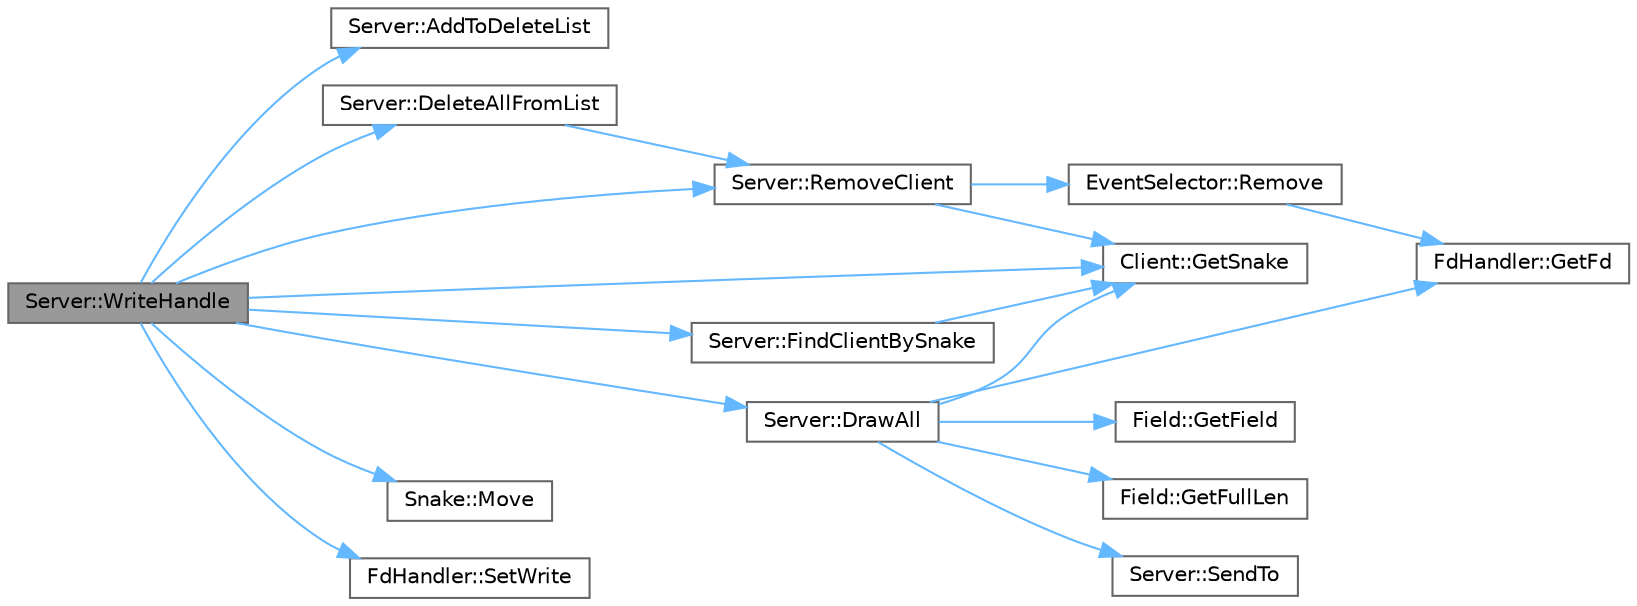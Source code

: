 digraph "Server::WriteHandle"
{
 // LATEX_PDF_SIZE
  bgcolor="transparent";
  edge [fontname=Helvetica,fontsize=10,labelfontname=Helvetica,labelfontsize=10];
  node [fontname=Helvetica,fontsize=10,shape=box,height=0.2,width=0.4];
  rankdir="LR";
  Node1 [id="Node000001",label="Server::WriteHandle",height=0.2,width=0.4,color="gray40", fillcolor="grey60", style="filled", fontcolor="black",tooltip="Обрабатывает события записи."];
  Node1 -> Node2 [id="edge1_Node000001_Node000002",color="steelblue1",style="solid",tooltip=" "];
  Node2 [id="Node000002",label="Server::AddToDeleteList",height=0.2,width=0.4,color="grey40", fillcolor="white", style="filled",URL="$class_server.html#a396a05223ce021f8df62c5b037726615",tooltip="Добавляет клиента в список для удаления."];
  Node1 -> Node3 [id="edge2_Node000001_Node000003",color="steelblue1",style="solid",tooltip=" "];
  Node3 [id="Node000003",label="Server::DeleteAllFromList",height=0.2,width=0.4,color="grey40", fillcolor="white", style="filled",URL="$class_server.html#a57eb4221ca74cda9ae58843f6abf1d06",tooltip="Удаляет всех клиентов из списка."];
  Node3 -> Node4 [id="edge3_Node000003_Node000004",color="steelblue1",style="solid",tooltip=" "];
  Node4 [id="Node000004",label="Server::RemoveClient",height=0.2,width=0.4,color="grey40", fillcolor="white", style="filled",URL="$class_server.html#ab3e95f363c640b977ea7b7933063f0f1",tooltip="Удаляет клиента из списка."];
  Node4 -> Node5 [id="edge4_Node000004_Node000005",color="steelblue1",style="solid",tooltip=" "];
  Node5 [id="Node000005",label="Client::GetSnake",height=0.2,width=0.4,color="grey40", fillcolor="white", style="filled",URL="$class_client.html#ab63dac270def68310b81515da93616a2",tooltip="Получает змей клиента."];
  Node4 -> Node6 [id="edge5_Node000004_Node000006",color="steelblue1",style="solid",tooltip=" "];
  Node6 [id="Node000006",label="EventSelector::Remove",height=0.2,width=0.4,color="grey40", fillcolor="white", style="filled",URL="$class_event_selector.html#af19b17fc68f47b35d52d3e9585e1308a",tooltip="Удаляет дескриптор файла из массива."];
  Node6 -> Node7 [id="edge6_Node000006_Node000007",color="steelblue1",style="solid",tooltip=" "];
  Node7 [id="Node000007",label="FdHandler::GetFd",height=0.2,width=0.4,color="grey40", fillcolor="white", style="filled",URL="$class_fd_handler.html#a99ab037a5e79aa296fc4c4752f4a368a",tooltip="Получает дескриптор файла."];
  Node1 -> Node8 [id="edge7_Node000001_Node000008",color="steelblue1",style="solid",tooltip=" "];
  Node8 [id="Node000008",label="Server::DrawAll",height=0.2,width=0.4,color="grey40", fillcolor="white", style="filled",URL="$class_server.html#a44be6f37d46d022833250be1a29d2ce0",tooltip="Отрисовывает все элементы на поле."];
  Node8 -> Node7 [id="edge8_Node000008_Node000007",color="steelblue1",style="solid",tooltip=" "];
  Node8 -> Node9 [id="edge9_Node000008_Node000009",color="steelblue1",style="solid",tooltip=" "];
  Node9 [id="Node000009",label="Field::GetField",height=0.2,width=0.4,color="grey40", fillcolor="white", style="filled",URL="$class_field.html#a73b68481fb7fc596bedba92782108e5f",tooltip="Получение массива символов, представляющего поле."];
  Node8 -> Node10 [id="edge10_Node000008_Node000010",color="steelblue1",style="solid",tooltip=" "];
  Node10 [id="Node000010",label="Field::GetFullLen",height=0.2,width=0.4,color="grey40", fillcolor="white", style="filled",URL="$class_field.html#aa154caa34062240e997f7a7710802423",tooltip="Получение полной длины поля."];
  Node8 -> Node5 [id="edge11_Node000008_Node000005",color="steelblue1",style="solid",tooltip=" "];
  Node8 -> Node11 [id="edge12_Node000008_Node000011",color="steelblue1",style="solid",tooltip=" "];
  Node11 [id="Node000011",label="Server::SendTo",height=0.2,width=0.4,color="grey40", fillcolor="white", style="filled",URL="$class_server.html#ac3bc7c9686112d2c478e8978640afdf0",tooltip="Отправляет сообщение клиенту."];
  Node1 -> Node12 [id="edge13_Node000001_Node000012",color="steelblue1",style="solid",tooltip=" "];
  Node12 [id="Node000012",label="Server::FindClientBySnake",height=0.2,width=0.4,color="grey40", fillcolor="white", style="filled",URL="$class_server.html#a8648f906002f679f9393ae69a70ca845",tooltip="Находит клиента по змее."];
  Node12 -> Node5 [id="edge14_Node000012_Node000005",color="steelblue1",style="solid",tooltip=" "];
  Node1 -> Node5 [id="edge15_Node000001_Node000005",color="steelblue1",style="solid",tooltip=" "];
  Node1 -> Node13 [id="edge16_Node000001_Node000013",color="steelblue1",style="solid",tooltip=" "];
  Node13 [id="Node000013",label="Snake::Move",height=0.2,width=0.4,color="grey40", fillcolor="white", style="filled",URL="$class_snake.html#aa74cd4ff4b0a8d039142a3b0c07767f3",tooltip="Двигает змей."];
  Node1 -> Node4 [id="edge17_Node000001_Node000004",color="steelblue1",style="solid",tooltip=" "];
  Node1 -> Node14 [id="edge18_Node000001_Node000014",color="steelblue1",style="solid",tooltip=" "];
  Node14 [id="Node000014",label="FdHandler::SetWrite",height=0.2,width=0.4,color="grey40", fillcolor="white", style="filled",URL="$class_fd_handler.html#a06a62d234d28f5dca51a7c860485c706",tooltip="Устанавливает флаг записи в файл."];
}
